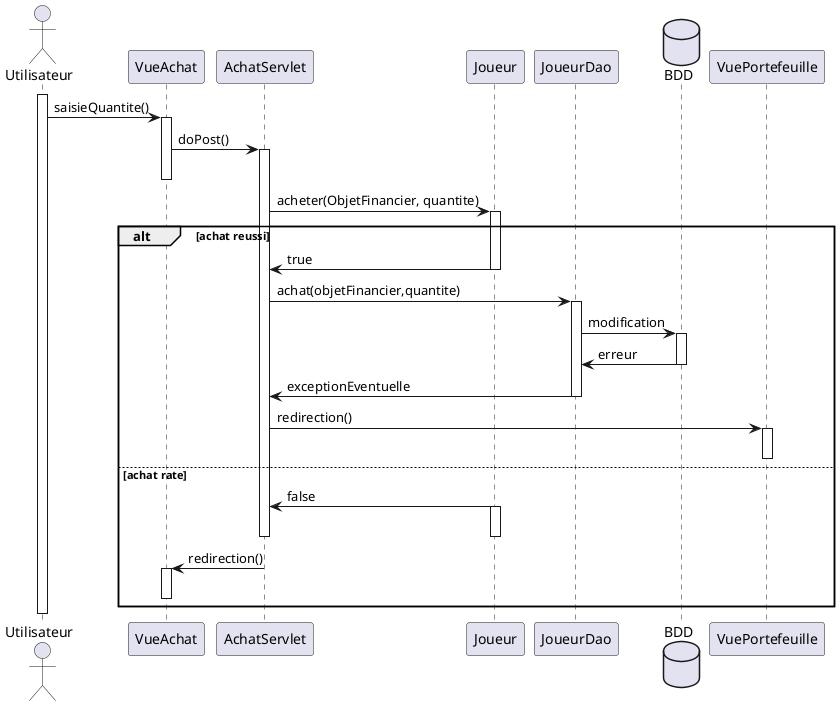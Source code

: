 @startuml
actor Utilisateur

 activate Utilisateur
            Utilisateur -> VueAchat : saisieQuantite()
            activate VueAchat
            VueAchat -> AchatServlet : doPost()
            activate AchatServlet
            deactivate VueAchat 
            AchatServlet -> Joueur : acheter(ObjetFinancier, quantite)
            activate Joueur
            alt achat reussi
            
                Joueur -> AchatServlet : true
                deactivate Joueur
                AchatServlet -> JoueurDao : achat(objetFinancier,quantite)
                activate JoueurDao
                database BDD
                JoueurDao -> BDD : modification
                activate BDD
                BDD -> JoueurDao : erreur
                deactivate BDD
                JoueurDao -> AchatServlet : exceptionEventuelle
                deactivate JoueurDao
                AchatServlet -> VuePortefeuille : redirection()
                activate VuePortefeuille
                deactivate VuePortefeuille
                
            else achat rate
            
                Joueur -> AchatServlet : false
                activate Joueur
                deactivate Joueur
                deactivate AchatServlet
                AchatServlet -> VueAchat : redirection()
                activate VueAchat
                deactivate VueAchat
            end  
  deactivate Utilisateur
@enduml
